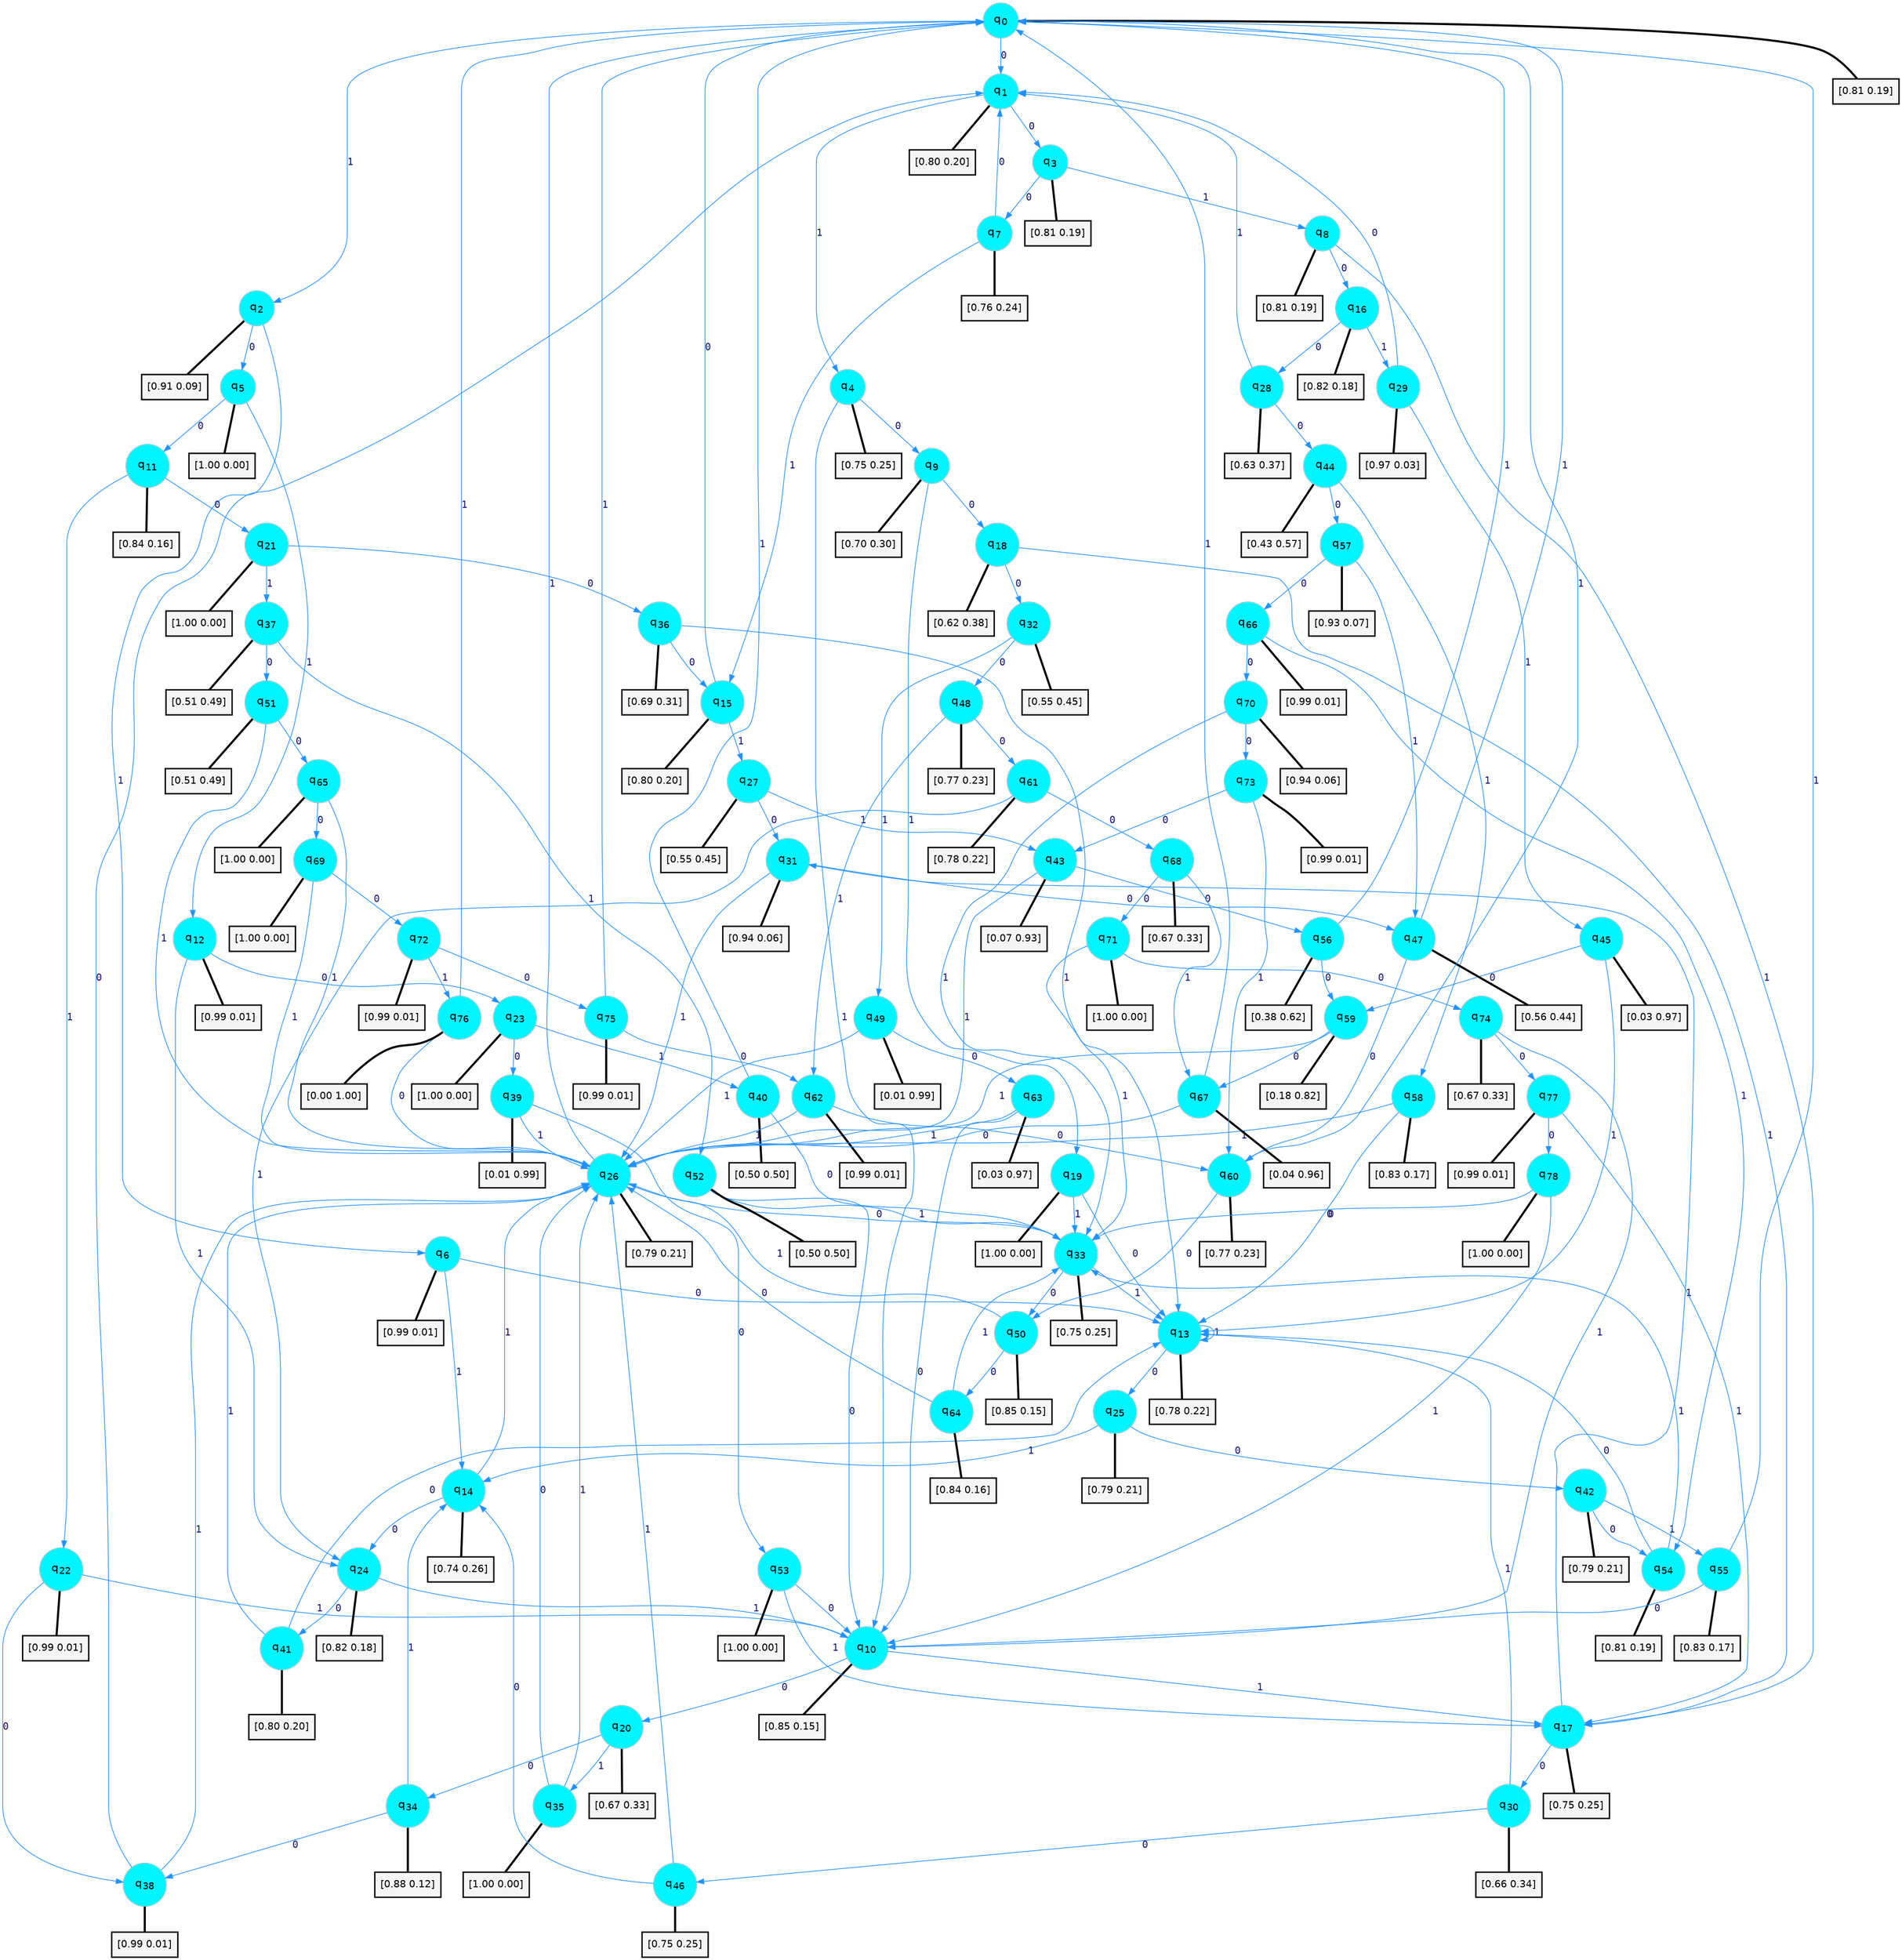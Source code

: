 digraph G {
graph [
bgcolor=transparent, dpi=300, rankdir=TD, size="40,25"];
node [
color=gray, fillcolor=turquoise1, fontcolor=black, fontname=Helvetica, fontsize=16, fontweight=bold, shape=circle, style=filled];
edge [
arrowsize=1, color=dodgerblue1, fontcolor=midnightblue, fontname=courier, fontweight=bold, penwidth=1, style=solid, weight=20];
0[label=<q<SUB>0</SUB>>];
1[label=<q<SUB>1</SUB>>];
2[label=<q<SUB>2</SUB>>];
3[label=<q<SUB>3</SUB>>];
4[label=<q<SUB>4</SUB>>];
5[label=<q<SUB>5</SUB>>];
6[label=<q<SUB>6</SUB>>];
7[label=<q<SUB>7</SUB>>];
8[label=<q<SUB>8</SUB>>];
9[label=<q<SUB>9</SUB>>];
10[label=<q<SUB>10</SUB>>];
11[label=<q<SUB>11</SUB>>];
12[label=<q<SUB>12</SUB>>];
13[label=<q<SUB>13</SUB>>];
14[label=<q<SUB>14</SUB>>];
15[label=<q<SUB>15</SUB>>];
16[label=<q<SUB>16</SUB>>];
17[label=<q<SUB>17</SUB>>];
18[label=<q<SUB>18</SUB>>];
19[label=<q<SUB>19</SUB>>];
20[label=<q<SUB>20</SUB>>];
21[label=<q<SUB>21</SUB>>];
22[label=<q<SUB>22</SUB>>];
23[label=<q<SUB>23</SUB>>];
24[label=<q<SUB>24</SUB>>];
25[label=<q<SUB>25</SUB>>];
26[label=<q<SUB>26</SUB>>];
27[label=<q<SUB>27</SUB>>];
28[label=<q<SUB>28</SUB>>];
29[label=<q<SUB>29</SUB>>];
30[label=<q<SUB>30</SUB>>];
31[label=<q<SUB>31</SUB>>];
32[label=<q<SUB>32</SUB>>];
33[label=<q<SUB>33</SUB>>];
34[label=<q<SUB>34</SUB>>];
35[label=<q<SUB>35</SUB>>];
36[label=<q<SUB>36</SUB>>];
37[label=<q<SUB>37</SUB>>];
38[label=<q<SUB>38</SUB>>];
39[label=<q<SUB>39</SUB>>];
40[label=<q<SUB>40</SUB>>];
41[label=<q<SUB>41</SUB>>];
42[label=<q<SUB>42</SUB>>];
43[label=<q<SUB>43</SUB>>];
44[label=<q<SUB>44</SUB>>];
45[label=<q<SUB>45</SUB>>];
46[label=<q<SUB>46</SUB>>];
47[label=<q<SUB>47</SUB>>];
48[label=<q<SUB>48</SUB>>];
49[label=<q<SUB>49</SUB>>];
50[label=<q<SUB>50</SUB>>];
51[label=<q<SUB>51</SUB>>];
52[label=<q<SUB>52</SUB>>];
53[label=<q<SUB>53</SUB>>];
54[label=<q<SUB>54</SUB>>];
55[label=<q<SUB>55</SUB>>];
56[label=<q<SUB>56</SUB>>];
57[label=<q<SUB>57</SUB>>];
58[label=<q<SUB>58</SUB>>];
59[label=<q<SUB>59</SUB>>];
60[label=<q<SUB>60</SUB>>];
61[label=<q<SUB>61</SUB>>];
62[label=<q<SUB>62</SUB>>];
63[label=<q<SUB>63</SUB>>];
64[label=<q<SUB>64</SUB>>];
65[label=<q<SUB>65</SUB>>];
66[label=<q<SUB>66</SUB>>];
67[label=<q<SUB>67</SUB>>];
68[label=<q<SUB>68</SUB>>];
69[label=<q<SUB>69</SUB>>];
70[label=<q<SUB>70</SUB>>];
71[label=<q<SUB>71</SUB>>];
72[label=<q<SUB>72</SUB>>];
73[label=<q<SUB>73</SUB>>];
74[label=<q<SUB>74</SUB>>];
75[label=<q<SUB>75</SUB>>];
76[label=<q<SUB>76</SUB>>];
77[label=<q<SUB>77</SUB>>];
78[label=<q<SUB>78</SUB>>];
79[label="[0.81 0.19]", shape=box,fontcolor=black, fontname=Helvetica, fontsize=14, penwidth=2, fillcolor=whitesmoke,color=black];
80[label="[0.80 0.20]", shape=box,fontcolor=black, fontname=Helvetica, fontsize=14, penwidth=2, fillcolor=whitesmoke,color=black];
81[label="[0.91 0.09]", shape=box,fontcolor=black, fontname=Helvetica, fontsize=14, penwidth=2, fillcolor=whitesmoke,color=black];
82[label="[0.81 0.19]", shape=box,fontcolor=black, fontname=Helvetica, fontsize=14, penwidth=2, fillcolor=whitesmoke,color=black];
83[label="[0.75 0.25]", shape=box,fontcolor=black, fontname=Helvetica, fontsize=14, penwidth=2, fillcolor=whitesmoke,color=black];
84[label="[1.00 0.00]", shape=box,fontcolor=black, fontname=Helvetica, fontsize=14, penwidth=2, fillcolor=whitesmoke,color=black];
85[label="[0.99 0.01]", shape=box,fontcolor=black, fontname=Helvetica, fontsize=14, penwidth=2, fillcolor=whitesmoke,color=black];
86[label="[0.76 0.24]", shape=box,fontcolor=black, fontname=Helvetica, fontsize=14, penwidth=2, fillcolor=whitesmoke,color=black];
87[label="[0.81 0.19]", shape=box,fontcolor=black, fontname=Helvetica, fontsize=14, penwidth=2, fillcolor=whitesmoke,color=black];
88[label="[0.70 0.30]", shape=box,fontcolor=black, fontname=Helvetica, fontsize=14, penwidth=2, fillcolor=whitesmoke,color=black];
89[label="[0.85 0.15]", shape=box,fontcolor=black, fontname=Helvetica, fontsize=14, penwidth=2, fillcolor=whitesmoke,color=black];
90[label="[0.84 0.16]", shape=box,fontcolor=black, fontname=Helvetica, fontsize=14, penwidth=2, fillcolor=whitesmoke,color=black];
91[label="[0.99 0.01]", shape=box,fontcolor=black, fontname=Helvetica, fontsize=14, penwidth=2, fillcolor=whitesmoke,color=black];
92[label="[0.78 0.22]", shape=box,fontcolor=black, fontname=Helvetica, fontsize=14, penwidth=2, fillcolor=whitesmoke,color=black];
93[label="[0.74 0.26]", shape=box,fontcolor=black, fontname=Helvetica, fontsize=14, penwidth=2, fillcolor=whitesmoke,color=black];
94[label="[0.80 0.20]", shape=box,fontcolor=black, fontname=Helvetica, fontsize=14, penwidth=2, fillcolor=whitesmoke,color=black];
95[label="[0.82 0.18]", shape=box,fontcolor=black, fontname=Helvetica, fontsize=14, penwidth=2, fillcolor=whitesmoke,color=black];
96[label="[0.75 0.25]", shape=box,fontcolor=black, fontname=Helvetica, fontsize=14, penwidth=2, fillcolor=whitesmoke,color=black];
97[label="[0.62 0.38]", shape=box,fontcolor=black, fontname=Helvetica, fontsize=14, penwidth=2, fillcolor=whitesmoke,color=black];
98[label="[1.00 0.00]", shape=box,fontcolor=black, fontname=Helvetica, fontsize=14, penwidth=2, fillcolor=whitesmoke,color=black];
99[label="[0.67 0.33]", shape=box,fontcolor=black, fontname=Helvetica, fontsize=14, penwidth=2, fillcolor=whitesmoke,color=black];
100[label="[1.00 0.00]", shape=box,fontcolor=black, fontname=Helvetica, fontsize=14, penwidth=2, fillcolor=whitesmoke,color=black];
101[label="[0.99 0.01]", shape=box,fontcolor=black, fontname=Helvetica, fontsize=14, penwidth=2, fillcolor=whitesmoke,color=black];
102[label="[1.00 0.00]", shape=box,fontcolor=black, fontname=Helvetica, fontsize=14, penwidth=2, fillcolor=whitesmoke,color=black];
103[label="[0.82 0.18]", shape=box,fontcolor=black, fontname=Helvetica, fontsize=14, penwidth=2, fillcolor=whitesmoke,color=black];
104[label="[0.79 0.21]", shape=box,fontcolor=black, fontname=Helvetica, fontsize=14, penwidth=2, fillcolor=whitesmoke,color=black];
105[label="[0.79 0.21]", shape=box,fontcolor=black, fontname=Helvetica, fontsize=14, penwidth=2, fillcolor=whitesmoke,color=black];
106[label="[0.55 0.45]", shape=box,fontcolor=black, fontname=Helvetica, fontsize=14, penwidth=2, fillcolor=whitesmoke,color=black];
107[label="[0.63 0.37]", shape=box,fontcolor=black, fontname=Helvetica, fontsize=14, penwidth=2, fillcolor=whitesmoke,color=black];
108[label="[0.97 0.03]", shape=box,fontcolor=black, fontname=Helvetica, fontsize=14, penwidth=2, fillcolor=whitesmoke,color=black];
109[label="[0.66 0.34]", shape=box,fontcolor=black, fontname=Helvetica, fontsize=14, penwidth=2, fillcolor=whitesmoke,color=black];
110[label="[0.94 0.06]", shape=box,fontcolor=black, fontname=Helvetica, fontsize=14, penwidth=2, fillcolor=whitesmoke,color=black];
111[label="[0.55 0.45]", shape=box,fontcolor=black, fontname=Helvetica, fontsize=14, penwidth=2, fillcolor=whitesmoke,color=black];
112[label="[0.75 0.25]", shape=box,fontcolor=black, fontname=Helvetica, fontsize=14, penwidth=2, fillcolor=whitesmoke,color=black];
113[label="[0.88 0.12]", shape=box,fontcolor=black, fontname=Helvetica, fontsize=14, penwidth=2, fillcolor=whitesmoke,color=black];
114[label="[1.00 0.00]", shape=box,fontcolor=black, fontname=Helvetica, fontsize=14, penwidth=2, fillcolor=whitesmoke,color=black];
115[label="[0.69 0.31]", shape=box,fontcolor=black, fontname=Helvetica, fontsize=14, penwidth=2, fillcolor=whitesmoke,color=black];
116[label="[0.51 0.49]", shape=box,fontcolor=black, fontname=Helvetica, fontsize=14, penwidth=2, fillcolor=whitesmoke,color=black];
117[label="[0.99 0.01]", shape=box,fontcolor=black, fontname=Helvetica, fontsize=14, penwidth=2, fillcolor=whitesmoke,color=black];
118[label="[0.01 0.99]", shape=box,fontcolor=black, fontname=Helvetica, fontsize=14, penwidth=2, fillcolor=whitesmoke,color=black];
119[label="[0.50 0.50]", shape=box,fontcolor=black, fontname=Helvetica, fontsize=14, penwidth=2, fillcolor=whitesmoke,color=black];
120[label="[0.80 0.20]", shape=box,fontcolor=black, fontname=Helvetica, fontsize=14, penwidth=2, fillcolor=whitesmoke,color=black];
121[label="[0.79 0.21]", shape=box,fontcolor=black, fontname=Helvetica, fontsize=14, penwidth=2, fillcolor=whitesmoke,color=black];
122[label="[0.07 0.93]", shape=box,fontcolor=black, fontname=Helvetica, fontsize=14, penwidth=2, fillcolor=whitesmoke,color=black];
123[label="[0.43 0.57]", shape=box,fontcolor=black, fontname=Helvetica, fontsize=14, penwidth=2, fillcolor=whitesmoke,color=black];
124[label="[0.03 0.97]", shape=box,fontcolor=black, fontname=Helvetica, fontsize=14, penwidth=2, fillcolor=whitesmoke,color=black];
125[label="[0.75 0.25]", shape=box,fontcolor=black, fontname=Helvetica, fontsize=14, penwidth=2, fillcolor=whitesmoke,color=black];
126[label="[0.56 0.44]", shape=box,fontcolor=black, fontname=Helvetica, fontsize=14, penwidth=2, fillcolor=whitesmoke,color=black];
127[label="[0.77 0.23]", shape=box,fontcolor=black, fontname=Helvetica, fontsize=14, penwidth=2, fillcolor=whitesmoke,color=black];
128[label="[0.01 0.99]", shape=box,fontcolor=black, fontname=Helvetica, fontsize=14, penwidth=2, fillcolor=whitesmoke,color=black];
129[label="[0.85 0.15]", shape=box,fontcolor=black, fontname=Helvetica, fontsize=14, penwidth=2, fillcolor=whitesmoke,color=black];
130[label="[0.51 0.49]", shape=box,fontcolor=black, fontname=Helvetica, fontsize=14, penwidth=2, fillcolor=whitesmoke,color=black];
131[label="[0.50 0.50]", shape=box,fontcolor=black, fontname=Helvetica, fontsize=14, penwidth=2, fillcolor=whitesmoke,color=black];
132[label="[1.00 0.00]", shape=box,fontcolor=black, fontname=Helvetica, fontsize=14, penwidth=2, fillcolor=whitesmoke,color=black];
133[label="[0.81 0.19]", shape=box,fontcolor=black, fontname=Helvetica, fontsize=14, penwidth=2, fillcolor=whitesmoke,color=black];
134[label="[0.83 0.17]", shape=box,fontcolor=black, fontname=Helvetica, fontsize=14, penwidth=2, fillcolor=whitesmoke,color=black];
135[label="[0.38 0.62]", shape=box,fontcolor=black, fontname=Helvetica, fontsize=14, penwidth=2, fillcolor=whitesmoke,color=black];
136[label="[0.93 0.07]", shape=box,fontcolor=black, fontname=Helvetica, fontsize=14, penwidth=2, fillcolor=whitesmoke,color=black];
137[label="[0.83 0.17]", shape=box,fontcolor=black, fontname=Helvetica, fontsize=14, penwidth=2, fillcolor=whitesmoke,color=black];
138[label="[0.18 0.82]", shape=box,fontcolor=black, fontname=Helvetica, fontsize=14, penwidth=2, fillcolor=whitesmoke,color=black];
139[label="[0.77 0.23]", shape=box,fontcolor=black, fontname=Helvetica, fontsize=14, penwidth=2, fillcolor=whitesmoke,color=black];
140[label="[0.78 0.22]", shape=box,fontcolor=black, fontname=Helvetica, fontsize=14, penwidth=2, fillcolor=whitesmoke,color=black];
141[label="[0.99 0.01]", shape=box,fontcolor=black, fontname=Helvetica, fontsize=14, penwidth=2, fillcolor=whitesmoke,color=black];
142[label="[0.03 0.97]", shape=box,fontcolor=black, fontname=Helvetica, fontsize=14, penwidth=2, fillcolor=whitesmoke,color=black];
143[label="[0.84 0.16]", shape=box,fontcolor=black, fontname=Helvetica, fontsize=14, penwidth=2, fillcolor=whitesmoke,color=black];
144[label="[1.00 0.00]", shape=box,fontcolor=black, fontname=Helvetica, fontsize=14, penwidth=2, fillcolor=whitesmoke,color=black];
145[label="[0.99 0.01]", shape=box,fontcolor=black, fontname=Helvetica, fontsize=14, penwidth=2, fillcolor=whitesmoke,color=black];
146[label="[0.04 0.96]", shape=box,fontcolor=black, fontname=Helvetica, fontsize=14, penwidth=2, fillcolor=whitesmoke,color=black];
147[label="[0.67 0.33]", shape=box,fontcolor=black, fontname=Helvetica, fontsize=14, penwidth=2, fillcolor=whitesmoke,color=black];
148[label="[1.00 0.00]", shape=box,fontcolor=black, fontname=Helvetica, fontsize=14, penwidth=2, fillcolor=whitesmoke,color=black];
149[label="[0.94 0.06]", shape=box,fontcolor=black, fontname=Helvetica, fontsize=14, penwidth=2, fillcolor=whitesmoke,color=black];
150[label="[1.00 0.00]", shape=box,fontcolor=black, fontname=Helvetica, fontsize=14, penwidth=2, fillcolor=whitesmoke,color=black];
151[label="[0.99 0.01]", shape=box,fontcolor=black, fontname=Helvetica, fontsize=14, penwidth=2, fillcolor=whitesmoke,color=black];
152[label="[0.99 0.01]", shape=box,fontcolor=black, fontname=Helvetica, fontsize=14, penwidth=2, fillcolor=whitesmoke,color=black];
153[label="[0.67 0.33]", shape=box,fontcolor=black, fontname=Helvetica, fontsize=14, penwidth=2, fillcolor=whitesmoke,color=black];
154[label="[0.99 0.01]", shape=box,fontcolor=black, fontname=Helvetica, fontsize=14, penwidth=2, fillcolor=whitesmoke,color=black];
155[label="[0.00 1.00]", shape=box,fontcolor=black, fontname=Helvetica, fontsize=14, penwidth=2, fillcolor=whitesmoke,color=black];
156[label="[0.99 0.01]", shape=box,fontcolor=black, fontname=Helvetica, fontsize=14, penwidth=2, fillcolor=whitesmoke,color=black];
157[label="[1.00 0.00]", shape=box,fontcolor=black, fontname=Helvetica, fontsize=14, penwidth=2, fillcolor=whitesmoke,color=black];
0->1 [label=0];
0->2 [label=1];
0->79 [arrowhead=none, penwidth=3,color=black];
1->3 [label=0];
1->4 [label=1];
1->80 [arrowhead=none, penwidth=3,color=black];
2->5 [label=0];
2->6 [label=1];
2->81 [arrowhead=none, penwidth=3,color=black];
3->7 [label=0];
3->8 [label=1];
3->82 [arrowhead=none, penwidth=3,color=black];
4->9 [label=0];
4->10 [label=1];
4->83 [arrowhead=none, penwidth=3,color=black];
5->11 [label=0];
5->12 [label=1];
5->84 [arrowhead=none, penwidth=3,color=black];
6->13 [label=0];
6->14 [label=1];
6->85 [arrowhead=none, penwidth=3,color=black];
7->1 [label=0];
7->15 [label=1];
7->86 [arrowhead=none, penwidth=3,color=black];
8->16 [label=0];
8->17 [label=1];
8->87 [arrowhead=none, penwidth=3,color=black];
9->18 [label=0];
9->19 [label=1];
9->88 [arrowhead=none, penwidth=3,color=black];
10->20 [label=0];
10->17 [label=1];
10->89 [arrowhead=none, penwidth=3,color=black];
11->21 [label=0];
11->22 [label=1];
11->90 [arrowhead=none, penwidth=3,color=black];
12->23 [label=0];
12->24 [label=1];
12->91 [arrowhead=none, penwidth=3,color=black];
13->25 [label=0];
13->13 [label=1];
13->92 [arrowhead=none, penwidth=3,color=black];
14->24 [label=0];
14->26 [label=1];
14->93 [arrowhead=none, penwidth=3,color=black];
15->0 [label=0];
15->27 [label=1];
15->94 [arrowhead=none, penwidth=3,color=black];
16->28 [label=0];
16->29 [label=1];
16->95 [arrowhead=none, penwidth=3,color=black];
17->30 [label=0];
17->31 [label=1];
17->96 [arrowhead=none, penwidth=3,color=black];
18->32 [label=0];
18->17 [label=1];
18->97 [arrowhead=none, penwidth=3,color=black];
19->13 [label=0];
19->33 [label=1];
19->98 [arrowhead=none, penwidth=3,color=black];
20->34 [label=0];
20->35 [label=1];
20->99 [arrowhead=none, penwidth=3,color=black];
21->36 [label=0];
21->37 [label=1];
21->100 [arrowhead=none, penwidth=3,color=black];
22->38 [label=0];
22->10 [label=1];
22->101 [arrowhead=none, penwidth=3,color=black];
23->39 [label=0];
23->40 [label=1];
23->102 [arrowhead=none, penwidth=3,color=black];
24->41 [label=0];
24->10 [label=1];
24->103 [arrowhead=none, penwidth=3,color=black];
25->42 [label=0];
25->14 [label=1];
25->104 [arrowhead=none, penwidth=3,color=black];
26->33 [label=0];
26->0 [label=1];
26->105 [arrowhead=none, penwidth=3,color=black];
27->31 [label=0];
27->43 [label=1];
27->106 [arrowhead=none, penwidth=3,color=black];
28->44 [label=0];
28->1 [label=1];
28->107 [arrowhead=none, penwidth=3,color=black];
29->1 [label=0];
29->45 [label=1];
29->108 [arrowhead=none, penwidth=3,color=black];
30->46 [label=0];
30->13 [label=1];
30->109 [arrowhead=none, penwidth=3,color=black];
31->47 [label=0];
31->26 [label=1];
31->110 [arrowhead=none, penwidth=3,color=black];
32->48 [label=0];
32->49 [label=1];
32->111 [arrowhead=none, penwidth=3,color=black];
33->50 [label=0];
33->13 [label=1];
33->112 [arrowhead=none, penwidth=3,color=black];
34->38 [label=0];
34->14 [label=1];
34->113 [arrowhead=none, penwidth=3,color=black];
35->26 [label=0];
35->26 [label=1];
35->114 [arrowhead=none, penwidth=3,color=black];
36->15 [label=0];
36->13 [label=1];
36->115 [arrowhead=none, penwidth=3,color=black];
37->51 [label=0];
37->52 [label=1];
37->116 [arrowhead=none, penwidth=3,color=black];
38->1 [label=0];
38->26 [label=1];
38->117 [arrowhead=none, penwidth=3,color=black];
39->53 [label=0];
39->26 [label=1];
39->118 [arrowhead=none, penwidth=3,color=black];
40->33 [label=0];
40->0 [label=1];
40->119 [arrowhead=none, penwidth=3,color=black];
41->13 [label=0];
41->26 [label=1];
41->120 [arrowhead=none, penwidth=3,color=black];
42->54 [label=0];
42->55 [label=1];
42->121 [arrowhead=none, penwidth=3,color=black];
43->56 [label=0];
43->26 [label=1];
43->122 [arrowhead=none, penwidth=3,color=black];
44->57 [label=0];
44->58 [label=1];
44->123 [arrowhead=none, penwidth=3,color=black];
45->59 [label=0];
45->13 [label=1];
45->124 [arrowhead=none, penwidth=3,color=black];
46->14 [label=0];
46->26 [label=1];
46->125 [arrowhead=none, penwidth=3,color=black];
47->60 [label=0];
47->0 [label=1];
47->126 [arrowhead=none, penwidth=3,color=black];
48->61 [label=0];
48->62 [label=1];
48->127 [arrowhead=none, penwidth=3,color=black];
49->63 [label=0];
49->26 [label=1];
49->128 [arrowhead=none, penwidth=3,color=black];
50->64 [label=0];
50->26 [label=1];
50->129 [arrowhead=none, penwidth=3,color=black];
51->65 [label=0];
51->26 [label=1];
51->130 [arrowhead=none, penwidth=3,color=black];
52->10 [label=0];
52->33 [label=1];
52->131 [arrowhead=none, penwidth=3,color=black];
53->10 [label=0];
53->17 [label=1];
53->132 [arrowhead=none, penwidth=3,color=black];
54->13 [label=0];
54->33 [label=1];
54->133 [arrowhead=none, penwidth=3,color=black];
55->10 [label=0];
55->0 [label=1];
55->134 [arrowhead=none, penwidth=3,color=black];
56->59 [label=0];
56->0 [label=1];
56->135 [arrowhead=none, penwidth=3,color=black];
57->66 [label=0];
57->47 [label=1];
57->136 [arrowhead=none, penwidth=3,color=black];
58->13 [label=0];
58->26 [label=1];
58->137 [arrowhead=none, penwidth=3,color=black];
59->67 [label=0];
59->26 [label=1];
59->138 [arrowhead=none, penwidth=3,color=black];
60->50 [label=0];
60->0 [label=1];
60->139 [arrowhead=none, penwidth=3,color=black];
61->68 [label=0];
61->24 [label=1];
61->140 [arrowhead=none, penwidth=3,color=black];
62->60 [label=0];
62->26 [label=1];
62->141 [arrowhead=none, penwidth=3,color=black];
63->10 [label=0];
63->26 [label=1];
63->142 [arrowhead=none, penwidth=3,color=black];
64->26 [label=0];
64->33 [label=1];
64->143 [arrowhead=none, penwidth=3,color=black];
65->69 [label=0];
65->26 [label=1];
65->144 [arrowhead=none, penwidth=3,color=black];
66->70 [label=0];
66->54 [label=1];
66->145 [arrowhead=none, penwidth=3,color=black];
67->26 [label=0];
67->0 [label=1];
67->146 [arrowhead=none, penwidth=3,color=black];
68->71 [label=0];
68->67 [label=1];
68->147 [arrowhead=none, penwidth=3,color=black];
69->72 [label=0];
69->26 [label=1];
69->148 [arrowhead=none, penwidth=3,color=black];
70->73 [label=0];
70->33 [label=1];
70->149 [arrowhead=none, penwidth=3,color=black];
71->74 [label=0];
71->33 [label=1];
71->150 [arrowhead=none, penwidth=3,color=black];
72->75 [label=0];
72->76 [label=1];
72->151 [arrowhead=none, penwidth=3,color=black];
73->43 [label=0];
73->60 [label=1];
73->152 [arrowhead=none, penwidth=3,color=black];
74->77 [label=0];
74->10 [label=1];
74->153 [arrowhead=none, penwidth=3,color=black];
75->62 [label=0];
75->0 [label=1];
75->154 [arrowhead=none, penwidth=3,color=black];
76->26 [label=0];
76->0 [label=1];
76->155 [arrowhead=none, penwidth=3,color=black];
77->78 [label=0];
77->17 [label=1];
77->156 [arrowhead=none, penwidth=3,color=black];
78->33 [label=0];
78->10 [label=1];
78->157 [arrowhead=none, penwidth=3,color=black];
}

